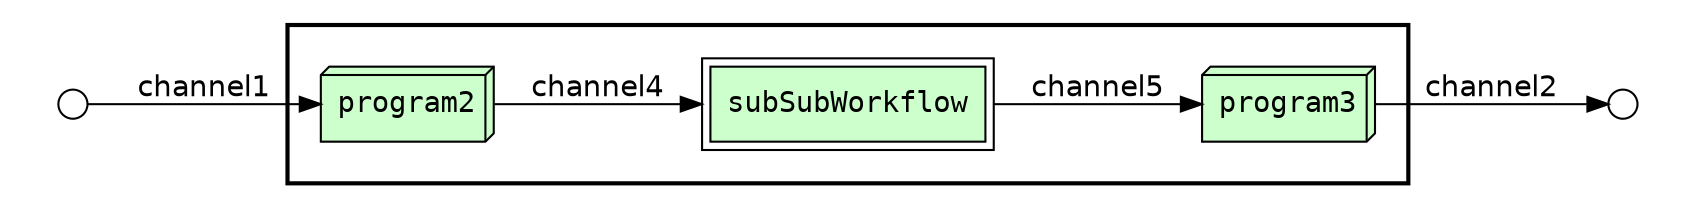 digraph Workflow {
rankdir=LR
graph[fontname=Courier]
edge[fontname=Helvetica]
node[fontname=Courier]
subgraph cluster0 {
label=""
penwidth=2
fontsize=18
subgraph cluster1 {
label=""
color="white"
node[shape=box3d style="filled" fillcolor="#CCFFCC" peripheries=1 label=""]
node1 [label="program2"]
node2 [label="program3"]
node[shape=box style="filled" fillcolor="#CCFFCC" peripheries=2 label=""]
node[shape=box style="filled" fillcolor="#CCFFCC" peripheries=2 label=""]
node3 [label="subSubWorkflow"]
}}
node[shape=circle style="filled" fillcolor="#FFFFFF" peripheries=1 label="" width=0.2]
subgraph cluster2 { label="" color="white"
subgraph cluster3 { label="" color="white"
node4
}}
subgraph cluster4 { label="" color="white"
subgraph cluster5 { label="" color="white"
node5
}}
node2 -> node5 [label="channel2"]
node4 -> node1 [label="channel1"]
node1 -> node3 [label="channel4"]
node3 -> node2 [label="channel5"]
}
